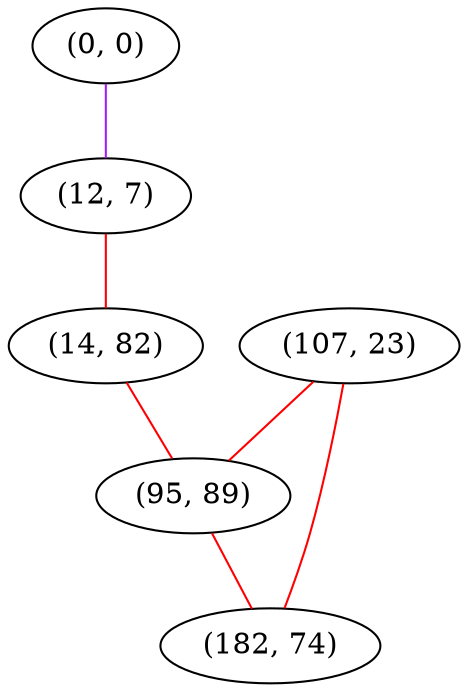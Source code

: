 graph "" {
"(0, 0)";
"(12, 7)";
"(14, 82)";
"(107, 23)";
"(95, 89)";
"(182, 74)";
"(0, 0)" -- "(12, 7)"  [color=purple, key=0, weight=4];
"(12, 7)" -- "(14, 82)"  [color=red, key=0, weight=1];
"(14, 82)" -- "(95, 89)"  [color=red, key=0, weight=1];
"(107, 23)" -- "(182, 74)"  [color=red, key=0, weight=1];
"(107, 23)" -- "(95, 89)"  [color=red, key=0, weight=1];
"(95, 89)" -- "(182, 74)"  [color=red, key=0, weight=1];
}
